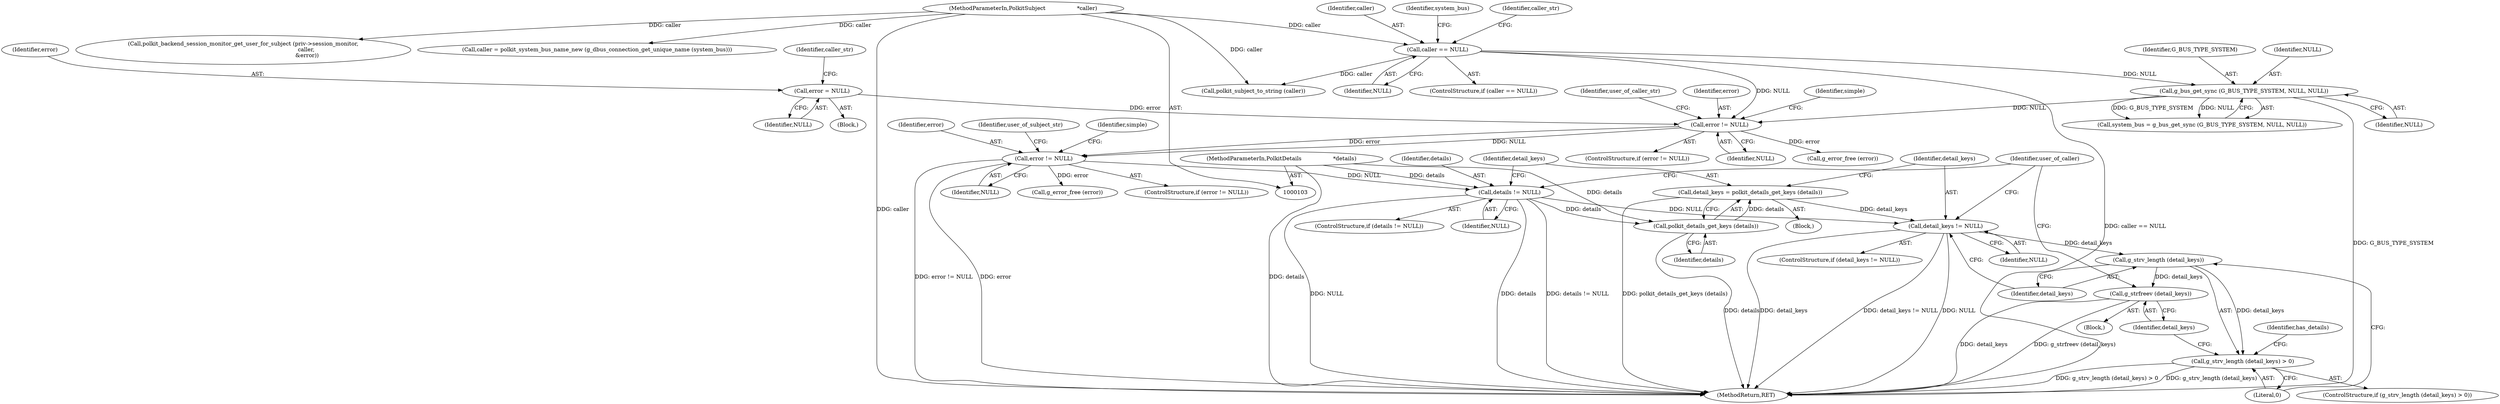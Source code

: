 digraph "0_polkit_bc7ffad53643a9c80231fc41f5582d6a8931c32c_0@pointer" {
"1000271" [label="(Call,detail_keys != NULL)"];
"1000266" [label="(Call,detail_keys = polkit_details_get_keys (details))"];
"1000268" [label="(Call,polkit_details_get_keys (details))"];
"1000262" [label="(Call,details != NULL)"];
"1000108" [label="(MethodParameterIn,PolkitDetails                  *details)"];
"1000240" [label="(Call,error != NULL)"];
"1000209" [label="(Call,error != NULL)"];
"1000135" [label="(Call,error = NULL)"];
"1000175" [label="(Call,g_bus_get_sync (G_BUS_TYPE_SYSTEM, NULL, NULL))"];
"1000168" [label="(Call,caller == NULL)"];
"1000105" [label="(MethodParameterIn,PolkitSubject                  *caller)"];
"1000277" [label="(Call,g_strv_length (detail_keys))"];
"1000276" [label="(Call,g_strv_length (detail_keys) > 0)"];
"1000283" [label="(Call,g_strfreev (detail_keys))"];
"1000168" [label="(Call,caller == NULL)"];
"1000268" [label="(Call,polkit_details_get_keys (details))"];
"1000135" [label="(Call,error = NULL)"];
"1000201" [label="(Call,polkit_backend_session_monitor_get_user_for_subject (priv->session_monitor,\n                                                                        caller,\n                                                                         &error))"];
"1000269" [label="(Identifier,details)"];
"1000274" [label="(Block,)"];
"1000217" [label="(Call,g_error_free (error))"];
"1000245" [label="(Identifier,simple)"];
"1000261" [label="(ControlStructure,if (details != NULL))"];
"1000175" [label="(Call,g_bus_get_sync (G_BUS_TYPE_SYSTEM, NULL, NULL))"];
"1000208" [label="(ControlStructure,if (error != NULL))"];
"1000176" [label="(Identifier,G_BUS_TYPE_SYSTEM)"];
"1000275" [label="(ControlStructure,if (g_strv_length (detail_keys) > 0))"];
"1000278" [label="(Identifier,detail_keys)"];
"1000169" [label="(Identifier,caller)"];
"1000179" [label="(Call,caller = polkit_system_bus_name_new (g_dbus_connection_get_unique_name (system_bus)))"];
"1000211" [label="(Identifier,NULL)"];
"1000271" [label="(Call,detail_keys != NULL)"];
"1000113" [label="(Block,)"];
"1000139" [label="(Identifier,caller_str)"];
"1000174" [label="(Identifier,system_bus)"];
"1000108" [label="(MethodParameterIn,PolkitDetails                  *details)"];
"1000170" [label="(Identifier,NULL)"];
"1000270" [label="(ControlStructure,if (detail_keys != NULL))"];
"1000277" [label="(Call,g_strv_length (detail_keys))"];
"1000241" [label="(Identifier,error)"];
"1000239" [label="(ControlStructure,if (error != NULL))"];
"1000209" [label="(Call,error != NULL)"];
"1000265" [label="(Block,)"];
"1000252" [label="(Identifier,user_of_subject_str)"];
"1000178" [label="(Identifier,NULL)"];
"1000187" [label="(Identifier,caller_str)"];
"1000284" [label="(Identifier,detail_keys)"];
"1000262" [label="(Call,details != NULL)"];
"1000240" [label="(Call,error != NULL)"];
"1000267" [label="(Identifier,detail_keys)"];
"1000177" [label="(Identifier,NULL)"];
"1000276" [label="(Call,g_strv_length (detail_keys) > 0)"];
"1000281" [label="(Identifier,has_details)"];
"1000272" [label="(Identifier,detail_keys)"];
"1000242" [label="(Identifier,NULL)"];
"1000289" [label="(Identifier,user_of_caller)"];
"1000248" [label="(Call,g_error_free (error))"];
"1000264" [label="(Identifier,NULL)"];
"1000137" [label="(Identifier,NULL)"];
"1000173" [label="(Call,system_bus = g_bus_get_sync (G_BUS_TYPE_SYSTEM, NULL, NULL))"];
"1000221" [label="(Identifier,user_of_caller_str)"];
"1000273" [label="(Identifier,NULL)"];
"1000105" [label="(MethodParameterIn,PolkitSubject                  *caller)"];
"1000266" [label="(Call,detail_keys = polkit_details_get_keys (details))"];
"1000283" [label="(Call,g_strfreev (detail_keys))"];
"1000263" [label="(Identifier,details)"];
"1000210" [label="(Identifier,error)"];
"1000136" [label="(Identifier,error)"];
"1000167" [label="(ControlStructure,if (caller == NULL))"];
"1000214" [label="(Identifier,simple)"];
"1000279" [label="(Literal,0)"];
"1000188" [label="(Call,polkit_subject_to_string (caller))"];
"1000312" [label="(MethodReturn,RET)"];
"1000271" -> "1000270"  [label="AST: "];
"1000271" -> "1000273"  [label="CFG: "];
"1000272" -> "1000271"  [label="AST: "];
"1000273" -> "1000271"  [label="AST: "];
"1000278" -> "1000271"  [label="CFG: "];
"1000289" -> "1000271"  [label="CFG: "];
"1000271" -> "1000312"  [label="DDG: NULL"];
"1000271" -> "1000312"  [label="DDG: detail_keys"];
"1000271" -> "1000312"  [label="DDG: detail_keys != NULL"];
"1000266" -> "1000271"  [label="DDG: detail_keys"];
"1000262" -> "1000271"  [label="DDG: NULL"];
"1000271" -> "1000277"  [label="DDG: detail_keys"];
"1000266" -> "1000265"  [label="AST: "];
"1000266" -> "1000268"  [label="CFG: "];
"1000267" -> "1000266"  [label="AST: "];
"1000268" -> "1000266"  [label="AST: "];
"1000272" -> "1000266"  [label="CFG: "];
"1000266" -> "1000312"  [label="DDG: polkit_details_get_keys (details)"];
"1000268" -> "1000266"  [label="DDG: details"];
"1000268" -> "1000269"  [label="CFG: "];
"1000269" -> "1000268"  [label="AST: "];
"1000268" -> "1000312"  [label="DDG: details"];
"1000262" -> "1000268"  [label="DDG: details"];
"1000108" -> "1000268"  [label="DDG: details"];
"1000262" -> "1000261"  [label="AST: "];
"1000262" -> "1000264"  [label="CFG: "];
"1000263" -> "1000262"  [label="AST: "];
"1000264" -> "1000262"  [label="AST: "];
"1000267" -> "1000262"  [label="CFG: "];
"1000289" -> "1000262"  [label="CFG: "];
"1000262" -> "1000312"  [label="DDG: details != NULL"];
"1000262" -> "1000312"  [label="DDG: NULL"];
"1000262" -> "1000312"  [label="DDG: details"];
"1000108" -> "1000262"  [label="DDG: details"];
"1000240" -> "1000262"  [label="DDG: NULL"];
"1000108" -> "1000103"  [label="AST: "];
"1000108" -> "1000312"  [label="DDG: details"];
"1000240" -> "1000239"  [label="AST: "];
"1000240" -> "1000242"  [label="CFG: "];
"1000241" -> "1000240"  [label="AST: "];
"1000242" -> "1000240"  [label="AST: "];
"1000245" -> "1000240"  [label="CFG: "];
"1000252" -> "1000240"  [label="CFG: "];
"1000240" -> "1000312"  [label="DDG: error != NULL"];
"1000240" -> "1000312"  [label="DDG: error"];
"1000209" -> "1000240"  [label="DDG: error"];
"1000209" -> "1000240"  [label="DDG: NULL"];
"1000240" -> "1000248"  [label="DDG: error"];
"1000209" -> "1000208"  [label="AST: "];
"1000209" -> "1000211"  [label="CFG: "];
"1000210" -> "1000209"  [label="AST: "];
"1000211" -> "1000209"  [label="AST: "];
"1000214" -> "1000209"  [label="CFG: "];
"1000221" -> "1000209"  [label="CFG: "];
"1000135" -> "1000209"  [label="DDG: error"];
"1000175" -> "1000209"  [label="DDG: NULL"];
"1000168" -> "1000209"  [label="DDG: NULL"];
"1000209" -> "1000217"  [label="DDG: error"];
"1000135" -> "1000113"  [label="AST: "];
"1000135" -> "1000137"  [label="CFG: "];
"1000136" -> "1000135"  [label="AST: "];
"1000137" -> "1000135"  [label="AST: "];
"1000139" -> "1000135"  [label="CFG: "];
"1000175" -> "1000173"  [label="AST: "];
"1000175" -> "1000178"  [label="CFG: "];
"1000176" -> "1000175"  [label="AST: "];
"1000177" -> "1000175"  [label="AST: "];
"1000178" -> "1000175"  [label="AST: "];
"1000173" -> "1000175"  [label="CFG: "];
"1000175" -> "1000312"  [label="DDG: G_BUS_TYPE_SYSTEM"];
"1000175" -> "1000173"  [label="DDG: G_BUS_TYPE_SYSTEM"];
"1000175" -> "1000173"  [label="DDG: NULL"];
"1000168" -> "1000175"  [label="DDG: NULL"];
"1000168" -> "1000167"  [label="AST: "];
"1000168" -> "1000170"  [label="CFG: "];
"1000169" -> "1000168"  [label="AST: "];
"1000170" -> "1000168"  [label="AST: "];
"1000174" -> "1000168"  [label="CFG: "];
"1000187" -> "1000168"  [label="CFG: "];
"1000168" -> "1000312"  [label="DDG: caller == NULL"];
"1000105" -> "1000168"  [label="DDG: caller"];
"1000168" -> "1000188"  [label="DDG: caller"];
"1000105" -> "1000103"  [label="AST: "];
"1000105" -> "1000312"  [label="DDG: caller"];
"1000105" -> "1000179"  [label="DDG: caller"];
"1000105" -> "1000188"  [label="DDG: caller"];
"1000105" -> "1000201"  [label="DDG: caller"];
"1000277" -> "1000276"  [label="AST: "];
"1000277" -> "1000278"  [label="CFG: "];
"1000278" -> "1000277"  [label="AST: "];
"1000279" -> "1000277"  [label="CFG: "];
"1000277" -> "1000276"  [label="DDG: detail_keys"];
"1000277" -> "1000283"  [label="DDG: detail_keys"];
"1000276" -> "1000275"  [label="AST: "];
"1000276" -> "1000279"  [label="CFG: "];
"1000279" -> "1000276"  [label="AST: "];
"1000281" -> "1000276"  [label="CFG: "];
"1000284" -> "1000276"  [label="CFG: "];
"1000276" -> "1000312"  [label="DDG: g_strv_length (detail_keys) > 0"];
"1000276" -> "1000312"  [label="DDG: g_strv_length (detail_keys)"];
"1000283" -> "1000274"  [label="AST: "];
"1000283" -> "1000284"  [label="CFG: "];
"1000284" -> "1000283"  [label="AST: "];
"1000289" -> "1000283"  [label="CFG: "];
"1000283" -> "1000312"  [label="DDG: detail_keys"];
"1000283" -> "1000312"  [label="DDG: g_strfreev (detail_keys)"];
}
